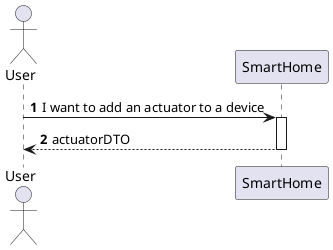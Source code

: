 @startuml
'https://plantuml.com/sequence-diagram

!pragma layout smetana

autonumber

actor "User" as User
participant "SmartHome" as SH

User -> SH : I want to add an actuator to a device
activate SH

SH --> User : actuatorDTO
deactivate SH

@enduml